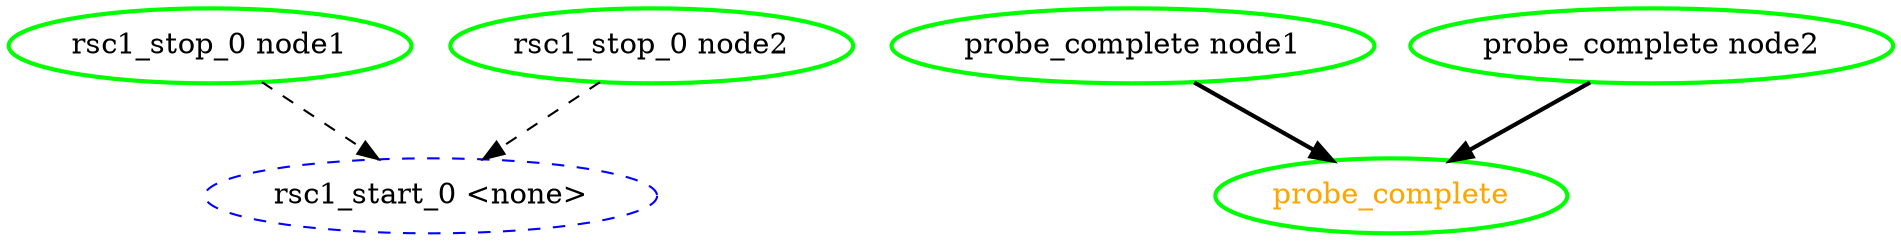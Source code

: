 digraph "g" {
	size = "30,30"
"rsc1_start_0 <none>" [ style="dashed" color="blue" fontcolor="black" ]
"rsc1_stop_0 node1" [ style=bold color="green" fontcolor="black" ]
"rsc1_stop_0 node2" [ style=bold color="green" fontcolor="black" ]
"probe_complete" [ style=bold color="green" fontcolor="orange" ]
"probe_complete node1" [ style=bold color="green" fontcolor="black" ]
"probe_complete node2" [ style=bold color="green" fontcolor="black" ]
"rsc1_stop_0 node1" -> "rsc1_start_0 <none>" [ style = dashed]
"rsc1_stop_0 node2" -> "rsc1_start_0 <none>" [ style = dashed]
"probe_complete node1" -> "probe_complete" [ style = bold]
"probe_complete node2" -> "probe_complete" [ style = bold]
}
